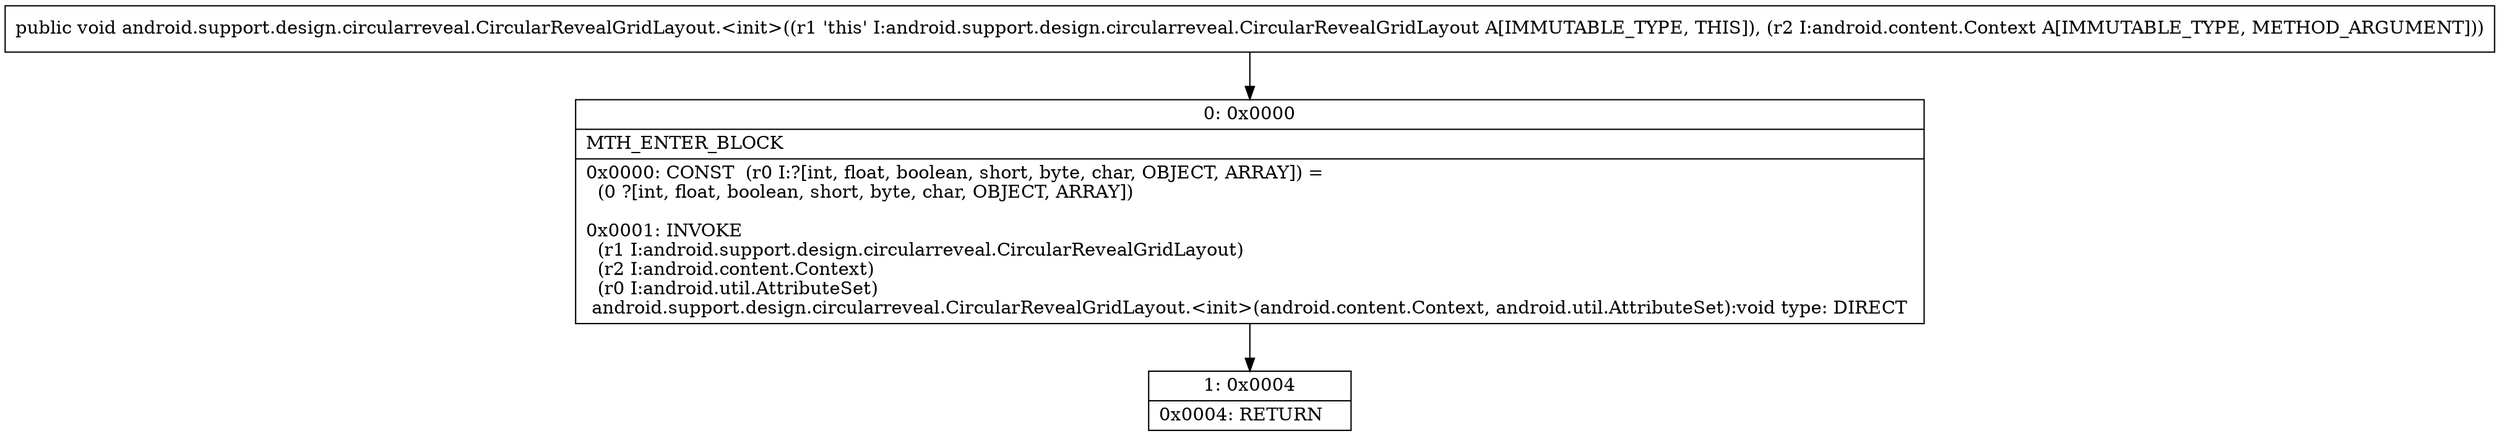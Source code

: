 digraph "CFG forandroid.support.design.circularreveal.CircularRevealGridLayout.\<init\>(Landroid\/content\/Context;)V" {
Node_0 [shape=record,label="{0\:\ 0x0000|MTH_ENTER_BLOCK\l|0x0000: CONST  (r0 I:?[int, float, boolean, short, byte, char, OBJECT, ARRAY]) = \l  (0 ?[int, float, boolean, short, byte, char, OBJECT, ARRAY])\l \l0x0001: INVOKE  \l  (r1 I:android.support.design.circularreveal.CircularRevealGridLayout)\l  (r2 I:android.content.Context)\l  (r0 I:android.util.AttributeSet)\l android.support.design.circularreveal.CircularRevealGridLayout.\<init\>(android.content.Context, android.util.AttributeSet):void type: DIRECT \l}"];
Node_1 [shape=record,label="{1\:\ 0x0004|0x0004: RETURN   \l}"];
MethodNode[shape=record,label="{public void android.support.design.circularreveal.CircularRevealGridLayout.\<init\>((r1 'this' I:android.support.design.circularreveal.CircularRevealGridLayout A[IMMUTABLE_TYPE, THIS]), (r2 I:android.content.Context A[IMMUTABLE_TYPE, METHOD_ARGUMENT])) }"];
MethodNode -> Node_0;
Node_0 -> Node_1;
}

